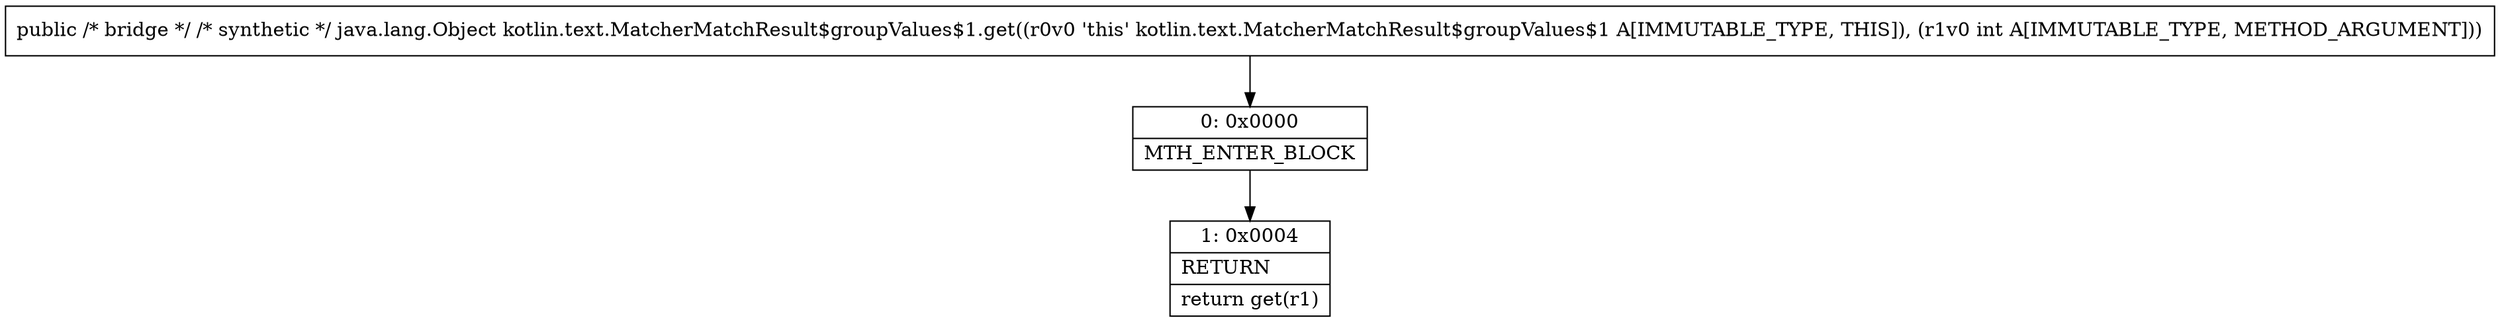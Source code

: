 digraph "CFG forkotlin.text.MatcherMatchResult$groupValues$1.get(I)Ljava\/lang\/Object;" {
Node_0 [shape=record,label="{0\:\ 0x0000|MTH_ENTER_BLOCK\l}"];
Node_1 [shape=record,label="{1\:\ 0x0004|RETURN\l|return get(r1)\l}"];
MethodNode[shape=record,label="{public \/* bridge *\/ \/* synthetic *\/ java.lang.Object kotlin.text.MatcherMatchResult$groupValues$1.get((r0v0 'this' kotlin.text.MatcherMatchResult$groupValues$1 A[IMMUTABLE_TYPE, THIS]), (r1v0 int A[IMMUTABLE_TYPE, METHOD_ARGUMENT])) }"];
MethodNode -> Node_0;
Node_0 -> Node_1;
}

